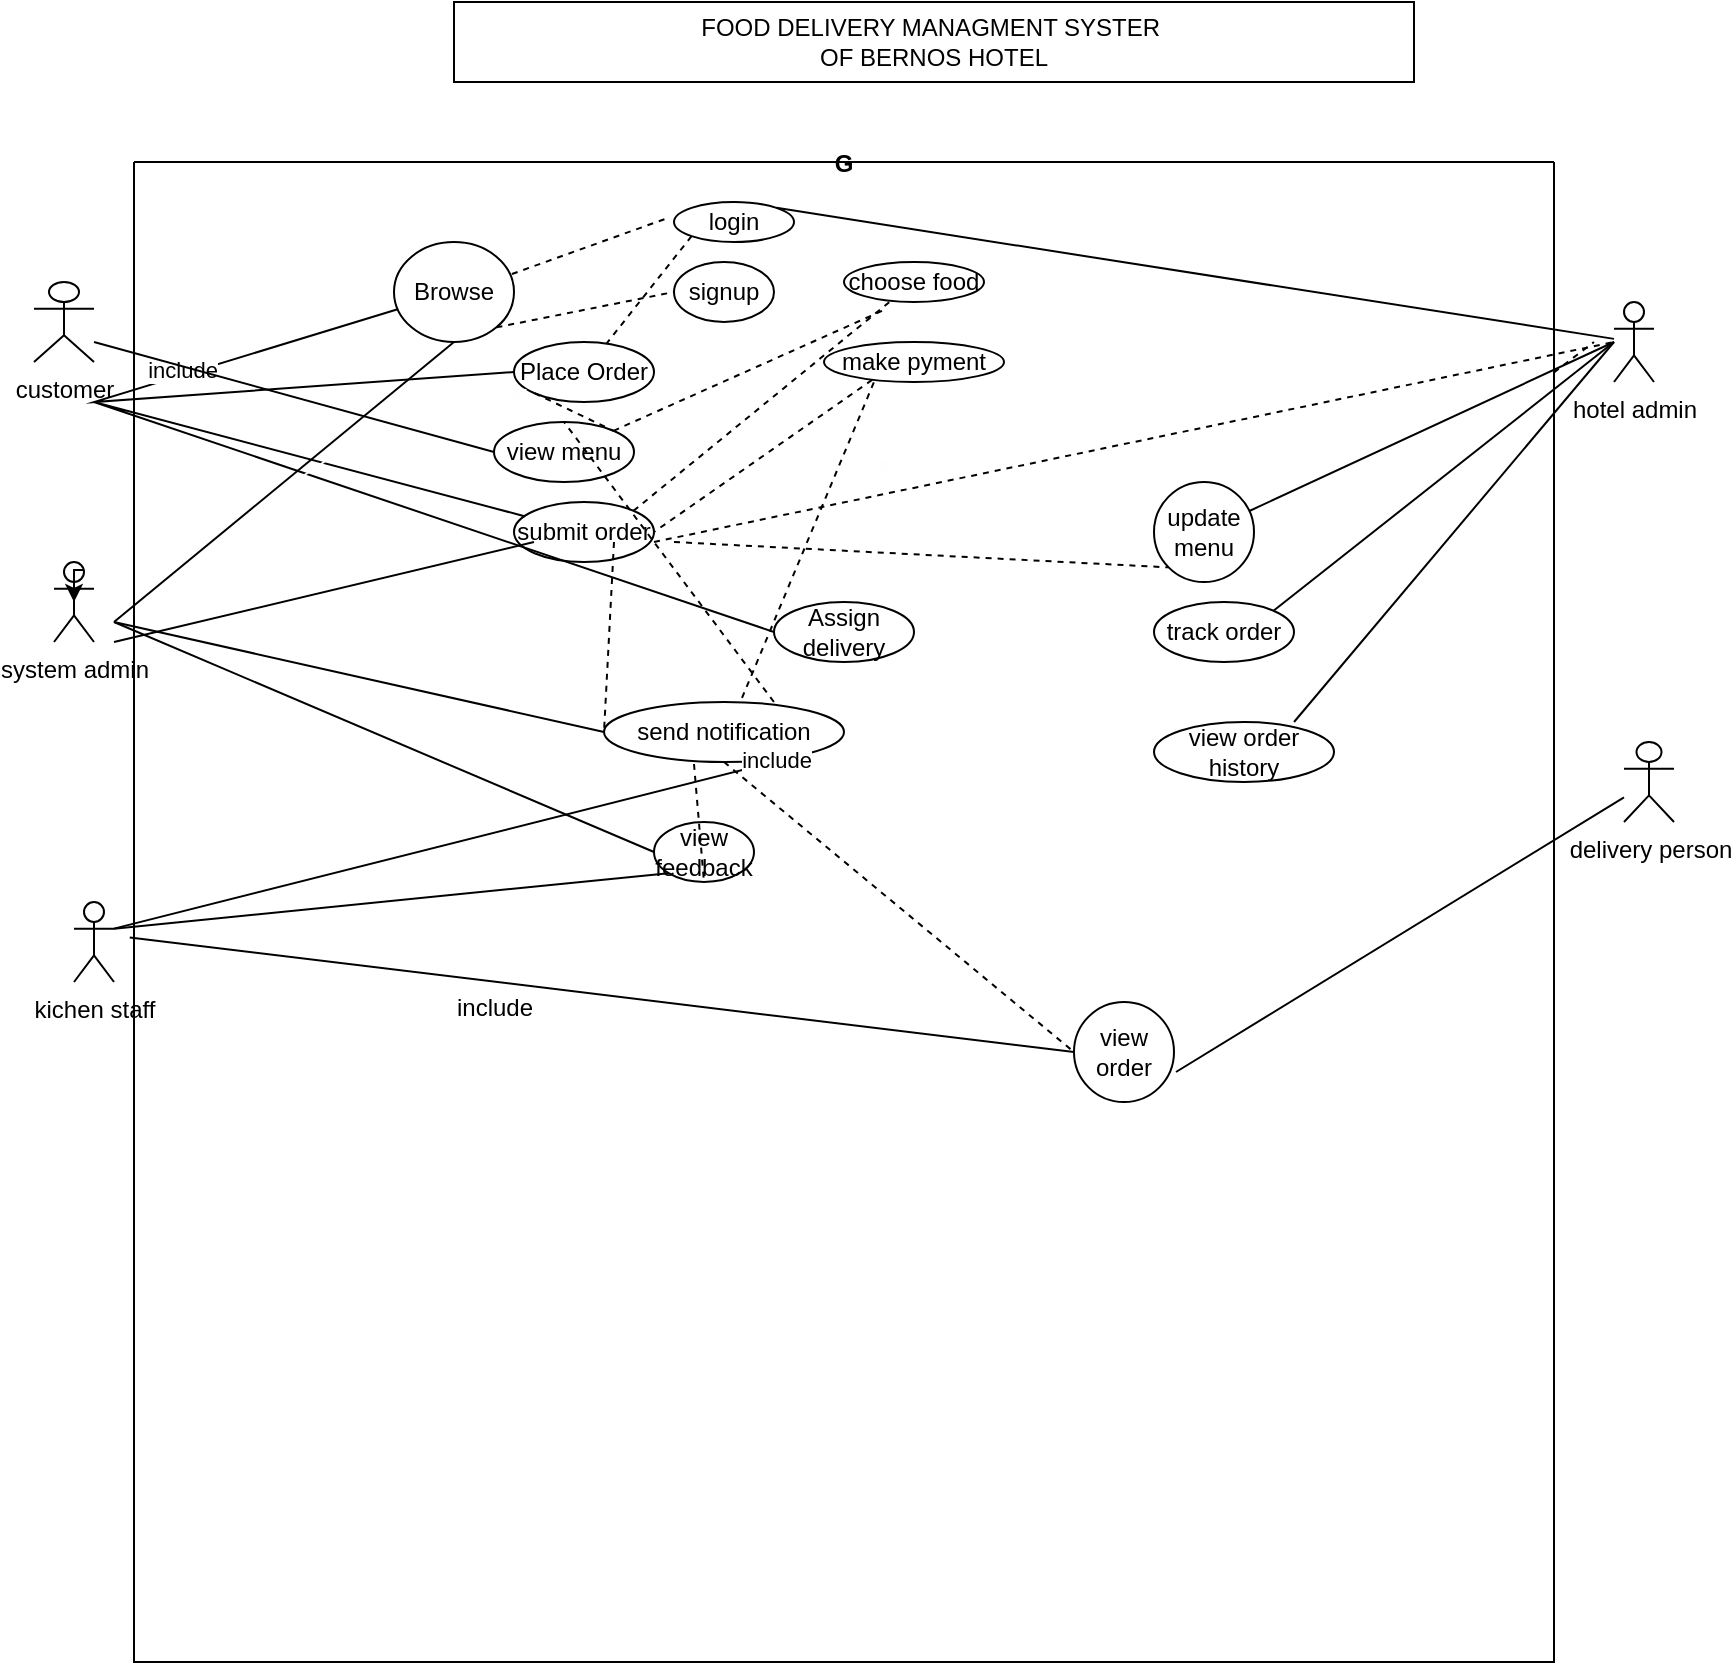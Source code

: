 <mxfile version="26.0.8">
  <diagram name="Page-1" id="uNKYJ9B1QRNPPUBYC1YE">
    <mxGraphModel dx="788" dy="1592" grid="1" gridSize="10" guides="1" tooltips="1" connect="1" arrows="1" fold="1" page="1" pageScale="1" pageWidth="850" pageHeight="1100" math="0" shadow="0">
      <root>
        <mxCell id="0" />
        <mxCell id="1" parent="0" />
        <mxCell id="82IDj3iVrOEZIIXz_pep-4" value="" style="endArrow=classic;html=1;rounded=0;exitX=1;exitY=0.333;exitDx=0;exitDy=0;exitPerimeter=0;strokeColor=light-dark(#FEFEFE,#FFFFFF);" parent="1" source="82IDj3iVrOEZIIXz_pep-18" edge="1">
          <mxGeometry width="50" height="50" relative="1" as="geometry">
            <mxPoint x="160" y="-530" as="sourcePoint" />
            <mxPoint x="460" y="-540" as="targetPoint" />
            <Array as="points">
              <mxPoint x="300" y="-490" />
              <mxPoint x="330" y="-490" />
            </Array>
          </mxGeometry>
        </mxCell>
        <mxCell id="82IDj3iVrOEZIIXz_pep-7" value="FOOD DELIVERY MANAGMENT SYSTER&amp;nbsp;&lt;div&gt;OF BERNOS HOTEL&lt;/div&gt;" style="whiteSpace=wrap;html=1;align=center;" parent="1" vertex="1">
          <mxGeometry x="240" y="-770" width="480" height="40" as="geometry" />
        </mxCell>
        <mxCell id="82IDj3iVrOEZIIXz_pep-11" value="G" style="swimlane;startSize=0;" parent="1" vertex="1">
          <mxGeometry x="80" y="-690" width="710" height="750" as="geometry" />
        </mxCell>
        <mxCell id="82IDj3iVrOEZIIXz_pep-16" value="Browse" style="shape=ellipse;html=1;dashed=0;whiteSpace=wrap;perimeter=ellipsePerimeter;" parent="82IDj3iVrOEZIIXz_pep-11" vertex="1">
          <mxGeometry x="130" y="40" width="60" height="50" as="geometry" />
        </mxCell>
        <mxCell id="82IDj3iVrOEZIIXz_pep-20" value="submit order" style="shape=ellipse;html=1;dashed=0;whiteSpace=wrap;perimeter=ellipsePerimeter;" parent="82IDj3iVrOEZIIXz_pep-11" vertex="1">
          <mxGeometry x="190" y="170" width="70" height="30" as="geometry" />
        </mxCell>
        <mxCell id="82IDj3iVrOEZIIXz_pep-18" value="Place Order" style="shape=ellipse;html=1;dashed=0;whiteSpace=wrap;perimeter=ellipsePerimeter;" parent="82IDj3iVrOEZIIXz_pep-11" vertex="1">
          <mxGeometry x="190" y="90" width="70" height="30" as="geometry" />
        </mxCell>
        <mxCell id="82IDj3iVrOEZIIXz_pep-23" value="" style="endArrow=none;html=1;rounded=0;exitX=0;exitY=0.5;exitDx=0;exitDy=0;" parent="82IDj3iVrOEZIIXz_pep-11" source="82IDj3iVrOEZIIXz_pep-18" target="82IDj3iVrOEZIIXz_pep-16" edge="1">
          <mxGeometry width="50" height="50" relative="1" as="geometry">
            <mxPoint x="170" y="160" as="sourcePoint" />
            <mxPoint x="360" y="130" as="targetPoint" />
            <Array as="points">
              <mxPoint x="-20" y="120" />
            </Array>
          </mxGeometry>
        </mxCell>
        <mxCell id="V3vkMZOiI83B4uo7UNX7-9" value="include" style="edgeLabel;html=1;align=center;verticalAlign=middle;resizable=0;points=[];" parent="82IDj3iVrOEZIIXz_pep-23" vertex="1" connectable="0">
          <mxGeometry x="0.393" y="3" relative="1" as="geometry">
            <mxPoint as="offset" />
          </mxGeometry>
        </mxCell>
        <mxCell id="82IDj3iVrOEZIIXz_pep-24" value="" style="endArrow=none;html=1;rounded=0;exitX=0;exitY=0.5;exitDx=0;exitDy=0;" parent="82IDj3iVrOEZIIXz_pep-11" source="V3vkMZOiI83B4uo7UNX7-72" target="82IDj3iVrOEZIIXz_pep-20" edge="1">
          <mxGeometry width="50" height="50" relative="1" as="geometry">
            <mxPoint x="180" y="210" as="sourcePoint" />
            <mxPoint x="370" y="130" as="targetPoint" />
            <Array as="points">
              <mxPoint x="-20" y="120" />
            </Array>
          </mxGeometry>
        </mxCell>
        <mxCell id="V3vkMZOiI83B4uo7UNX7-14" value="login" style="shape=ellipse;html=1;dashed=0;whiteSpace=wrap;perimeter=ellipsePerimeter;" parent="82IDj3iVrOEZIIXz_pep-11" vertex="1">
          <mxGeometry x="270" y="20" width="60" height="20" as="geometry" />
        </mxCell>
        <mxCell id="V3vkMZOiI83B4uo7UNX7-16" value="" style="endArrow=none;dashed=1;html=1;rounded=0;exitX=0.983;exitY=0.32;exitDx=0;exitDy=0;exitPerimeter=0;entryX=-0.033;entryY=0.38;entryDx=0;entryDy=0;entryPerimeter=0;" parent="82IDj3iVrOEZIIXz_pep-11" source="82IDj3iVrOEZIIXz_pep-16" target="V3vkMZOiI83B4uo7UNX7-14" edge="1">
          <mxGeometry width="50" height="50" relative="1" as="geometry">
            <mxPoint x="460" y="190" as="sourcePoint" />
            <mxPoint x="510" y="140" as="targetPoint" />
          </mxGeometry>
        </mxCell>
        <mxCell id="V3vkMZOiI83B4uo7UNX7-19" value="" style="endArrow=none;dashed=1;html=1;rounded=0;exitX=1;exitY=1;exitDx=0;exitDy=0;entryX=0;entryY=0.5;entryDx=0;entryDy=0;" parent="82IDj3iVrOEZIIXz_pep-11" source="82IDj3iVrOEZIIXz_pep-16" target="V3vkMZOiI83B4uo7UNX7-20" edge="1">
          <mxGeometry width="50" height="50" relative="1" as="geometry">
            <mxPoint x="470" y="300" as="sourcePoint" />
            <mxPoint x="520" y="250" as="targetPoint" />
          </mxGeometry>
        </mxCell>
        <mxCell id="V3vkMZOiI83B4uo7UNX7-20" value="signup" style="ellipse;whiteSpace=wrap;html=1;" parent="82IDj3iVrOEZIIXz_pep-11" vertex="1">
          <mxGeometry x="270" y="50" width="50" height="30" as="geometry" />
        </mxCell>
        <mxCell id="V3vkMZOiI83B4uo7UNX7-24" value="view feedback" style="ellipse;whiteSpace=wrap;html=1;" parent="82IDj3iVrOEZIIXz_pep-11" vertex="1">
          <mxGeometry x="260" y="330" width="50" height="30" as="geometry" />
        </mxCell>
        <mxCell id="V3vkMZOiI83B4uo7UNX7-35" value="send notification" style="ellipse;whiteSpace=wrap;html=1;" parent="82IDj3iVrOEZIIXz_pep-11" vertex="1">
          <mxGeometry x="235" y="270" width="120" height="30" as="geometry" />
        </mxCell>
        <mxCell id="V3vkMZOiI83B4uo7UNX7-44" value="view menu" style="ellipse;whiteSpace=wrap;html=1;" parent="82IDj3iVrOEZIIXz_pep-11" vertex="1">
          <mxGeometry x="180" y="130" width="70" height="30" as="geometry" />
        </mxCell>
        <mxCell id="V3vkMZOiI83B4uo7UNX7-46" value="" style="endArrow=none;dashed=1;html=1;rounded=0;exitX=0;exitY=1;exitDx=0;exitDy=0;" parent="82IDj3iVrOEZIIXz_pep-11" source="V3vkMZOiI83B4uo7UNX7-14" target="82IDj3iVrOEZIIXz_pep-18" edge="1">
          <mxGeometry width="50" height="50" relative="1" as="geometry">
            <mxPoint x="480" y="220" as="sourcePoint" />
            <mxPoint x="530" y="170" as="targetPoint" />
          </mxGeometry>
        </mxCell>
        <mxCell id="V3vkMZOiI83B4uo7UNX7-49" value="make pyment" style="ellipse;whiteSpace=wrap;html=1;" parent="82IDj3iVrOEZIIXz_pep-11" vertex="1">
          <mxGeometry x="345" y="90" width="90" height="20" as="geometry" />
        </mxCell>
        <mxCell id="V3vkMZOiI83B4uo7UNX7-61" value="" style="endArrow=none;dashed=1;html=1;rounded=0;exitX=0;exitY=1;exitDx=0;exitDy=0;entryX=1;entryY=0;entryDx=0;entryDy=0;" parent="82IDj3iVrOEZIIXz_pep-11" source="82IDj3iVrOEZIIXz_pep-18" target="V3vkMZOiI83B4uo7UNX7-44" edge="1">
          <mxGeometry width="50" height="50" relative="1" as="geometry">
            <mxPoint x="360" y="280" as="sourcePoint" />
            <mxPoint x="410" y="230" as="targetPoint" />
          </mxGeometry>
        </mxCell>
        <mxCell id="V3vkMZOiI83B4uo7UNX7-60" value="" style="endArrow=none;dashed=1;html=1;rounded=0;entryX=0.5;entryY=0;entryDx=0;entryDy=0;exitX=0.708;exitY=0;exitDx=0;exitDy=0;exitPerimeter=0;" parent="82IDj3iVrOEZIIXz_pep-11" source="V3vkMZOiI83B4uo7UNX7-35" target="V3vkMZOiI83B4uo7UNX7-44" edge="1">
          <mxGeometry width="50" height="50" relative="1" as="geometry">
            <mxPoint x="370" y="260" as="sourcePoint" />
            <mxPoint x="420" y="210" as="targetPoint" />
          </mxGeometry>
        </mxCell>
        <mxCell id="V3vkMZOiI83B4uo7UNX7-72" value="Assign delivery" style="shape=ellipse;html=1;dashed=0;whiteSpace=wrap;perimeter=ellipsePerimeter;" parent="82IDj3iVrOEZIIXz_pep-11" vertex="1">
          <mxGeometry x="320" y="220" width="70" height="30" as="geometry" />
        </mxCell>
        <mxCell id="V3vkMZOiI83B4uo7UNX7-79" value="" style="endArrow=none;dashed=1;html=1;rounded=0;exitX=0.267;exitY=0.95;exitDx=0;exitDy=0;exitPerimeter=0;entryX=1;entryY=0.5;entryDx=0;entryDy=0;" parent="82IDj3iVrOEZIIXz_pep-11" source="V3vkMZOiI83B4uo7UNX7-49" target="82IDj3iVrOEZIIXz_pep-20" edge="1">
          <mxGeometry width="50" height="50" relative="1" as="geometry">
            <mxPoint x="370" y="260" as="sourcePoint" />
            <mxPoint x="420" y="210" as="targetPoint" />
          </mxGeometry>
        </mxCell>
        <mxCell id="V3vkMZOiI83B4uo7UNX7-82" value="" style="endArrow=none;dashed=1;html=1;rounded=0;exitX=0.375;exitY=1.033;exitDx=0;exitDy=0;exitPerimeter=0;entryX=0.5;entryY=1;entryDx=0;entryDy=0;" parent="82IDj3iVrOEZIIXz_pep-11" source="V3vkMZOiI83B4uo7UNX7-35" target="V3vkMZOiI83B4uo7UNX7-24" edge="1">
          <mxGeometry width="50" height="50" relative="1" as="geometry">
            <mxPoint x="370" y="260" as="sourcePoint" />
            <mxPoint x="420" y="210" as="targetPoint" />
          </mxGeometry>
        </mxCell>
        <mxCell id="V3vkMZOiI83B4uo7UNX7-83" value="view order" style="ellipse;whiteSpace=wrap;html=1;aspect=fixed;" parent="82IDj3iVrOEZIIXz_pep-11" vertex="1">
          <mxGeometry x="470" y="420" width="50" height="50" as="geometry" />
        </mxCell>
        <mxCell id="V3vkMZOiI83B4uo7UNX7-84" value="" style="endArrow=none;dashed=1;html=1;rounded=0;entryX=0;entryY=0.5;entryDx=0;entryDy=0;exitX=0.5;exitY=1;exitDx=0;exitDy=0;" parent="82IDj3iVrOEZIIXz_pep-11" source="V3vkMZOiI83B4uo7UNX7-35" target="V3vkMZOiI83B4uo7UNX7-83" edge="1">
          <mxGeometry width="50" height="50" relative="1" as="geometry">
            <mxPoint x="370" y="360" as="sourcePoint" />
            <mxPoint x="420" y="310" as="targetPoint" />
          </mxGeometry>
        </mxCell>
        <mxCell id="V3vkMZOiI83B4uo7UNX7-91" value="" style="endArrow=none;html=1;rounded=0;exitX=-0.003;exitY=0.517;exitDx=0;exitDy=0;exitPerimeter=0;entryX=0;entryY=0.5;entryDx=0;entryDy=0;" parent="82IDj3iVrOEZIIXz_pep-11" source="82IDj3iVrOEZIIXz_pep-11" target="V3vkMZOiI83B4uo7UNX7-83" edge="1">
          <mxGeometry width="50" height="50" relative="1" as="geometry">
            <mxPoint x="410" y="550" as="sourcePoint" />
            <mxPoint x="460" y="500" as="targetPoint" />
          </mxGeometry>
        </mxCell>
        <mxCell id="V3vkMZOiI83B4uo7UNX7-98" value="update menu" style="ellipse;whiteSpace=wrap;html=1;aspect=fixed;" parent="82IDj3iVrOEZIIXz_pep-11" vertex="1">
          <mxGeometry x="510" y="160" width="50" height="50" as="geometry" />
        </mxCell>
        <mxCell id="V3vkMZOiI83B4uo7UNX7-97" value="" style="endArrow=none;html=1;rounded=0;" parent="82IDj3iVrOEZIIXz_pep-11" target="V3vkMZOiI83B4uo7UNX7-98" edge="1">
          <mxGeometry width="50" height="50" relative="1" as="geometry">
            <mxPoint x="740" y="90" as="sourcePoint" />
            <mxPoint x="740" y="90" as="targetPoint" />
          </mxGeometry>
        </mxCell>
        <mxCell id="V3vkMZOiI83B4uo7UNX7-99" value="track order" style="ellipse;whiteSpace=wrap;html=1;" parent="82IDj3iVrOEZIIXz_pep-11" vertex="1">
          <mxGeometry x="510" y="220" width="70" height="30" as="geometry" />
        </mxCell>
        <mxCell id="V3vkMZOiI83B4uo7UNX7-101" value="view order history" style="ellipse;whiteSpace=wrap;html=1;" parent="82IDj3iVrOEZIIXz_pep-11" vertex="1">
          <mxGeometry x="510" y="280" width="90" height="30" as="geometry" />
        </mxCell>
        <mxCell id="82IDj3iVrOEZIIXz_pep-12" value="customer" style="shape=umlActor;verticalLabelPosition=bottom;verticalAlign=top;html=1;outlineConnect=0;" parent="1" vertex="1">
          <mxGeometry x="30" y="-630" width="30" height="40" as="geometry" />
        </mxCell>
        <mxCell id="82IDj3iVrOEZIIXz_pep-13" value="hotel admin" style="shape=umlActor;verticalLabelPosition=bottom;verticalAlign=top;html=1;outlineConnect=0;" parent="1" vertex="1">
          <mxGeometry x="820" y="-620" width="20" height="40" as="geometry" />
        </mxCell>
        <mxCell id="82IDj3iVrOEZIIXz_pep-15" value="delivery person" style="shape=umlActor;verticalLabelPosition=bottom;verticalAlign=top;html=1;outlineConnect=0;" parent="1" vertex="1">
          <mxGeometry x="825" y="-400" width="25" height="40" as="geometry" />
        </mxCell>
        <mxCell id="82IDj3iVrOEZIIXz_pep-19" value="" style="endArrow=classic;html=1;rounded=0;exitX=1;exitY=0.333;exitDx=0;exitDy=0;exitPerimeter=0;strokeColor=light-dark(#FEFEFE,#FFFFFF);" parent="1" target="82IDj3iVrOEZIIXz_pep-18" edge="1">
          <mxGeometry width="50" height="50" relative="1" as="geometry">
            <mxPoint x="160" y="-530" as="sourcePoint" />
            <mxPoint x="460" y="-540" as="targetPoint" />
            <Array as="points">
              <mxPoint x="190" y="-550" />
            </Array>
          </mxGeometry>
        </mxCell>
        <mxCell id="V3vkMZOiI83B4uo7UNX7-1" value="system admin" style="shape=umlActor;verticalLabelPosition=bottom;verticalAlign=top;html=1;outlineConnect=0;" parent="1" vertex="1">
          <mxGeometry x="40" y="-490" width="20" height="40" as="geometry" />
        </mxCell>
        <mxCell id="V3vkMZOiI83B4uo7UNX7-2" style="edgeStyle=orthogonalEdgeStyle;rounded=0;orthogonalLoop=1;jettySize=auto;html=1;exitX=0.75;exitY=0.1;exitDx=0;exitDy=0;exitPerimeter=0;entryX=0.5;entryY=0.5;entryDx=0;entryDy=0;entryPerimeter=0;" parent="1" source="V3vkMZOiI83B4uo7UNX7-1" target="V3vkMZOiI83B4uo7UNX7-1" edge="1">
          <mxGeometry relative="1" as="geometry" />
        </mxCell>
        <mxCell id="V3vkMZOiI83B4uo7UNX7-5" value="kichen staff" style="shape=umlActor;verticalLabelPosition=bottom;verticalAlign=top;html=1;outlineConnect=0;" parent="1" vertex="1">
          <mxGeometry x="50" y="-320" width="20" height="40" as="geometry" />
        </mxCell>
        <mxCell id="V3vkMZOiI83B4uo7UNX7-32" value="" style="endArrow=none;html=1;rounded=0;entryX=0;entryY=0.5;entryDx=0;entryDy=0;" parent="1" target="V3vkMZOiI83B4uo7UNX7-24" edge="1">
          <mxGeometry width="50" height="50" relative="1" as="geometry">
            <mxPoint x="70" y="-460" as="sourcePoint" />
            <mxPoint x="600" y="-460" as="targetPoint" />
          </mxGeometry>
        </mxCell>
        <mxCell id="V3vkMZOiI83B4uo7UNX7-36" value="" style="endArrow=none;html=1;rounded=0;entryX=0;entryY=0.5;entryDx=0;entryDy=0;" parent="1" target="V3vkMZOiI83B4uo7UNX7-35" edge="1">
          <mxGeometry width="50" height="50" relative="1" as="geometry">
            <mxPoint x="70" y="-460" as="sourcePoint" />
            <mxPoint x="610" y="-460" as="targetPoint" />
          </mxGeometry>
        </mxCell>
        <mxCell id="V3vkMZOiI83B4uo7UNX7-41" value="" style="endArrow=none;html=1;rounded=0;exitX=1;exitY=0.333;exitDx=0;exitDy=0;exitPerimeter=0;entryX=1;entryY=1;entryDx=0;entryDy=0;" parent="1" source="V3vkMZOiI83B4uo7UNX7-5" target="V3vkMZOiI83B4uo7UNX7-35" edge="1">
          <mxGeometry width="50" height="50" relative="1" as="geometry">
            <mxPoint x="560" y="-410" as="sourcePoint" />
            <mxPoint x="610" y="-460" as="targetPoint" />
          </mxGeometry>
        </mxCell>
        <mxCell id="V3vkMZOiI83B4uo7UNX7-42" value="include" style="edgeLabel;html=1;align=center;verticalAlign=middle;resizable=0;points=[];" parent="V3vkMZOiI83B4uo7UNX7-41" vertex="1" connectable="0">
          <mxGeometry x="0.901" y="1" relative="1" as="geometry">
            <mxPoint x="1" as="offset" />
          </mxGeometry>
        </mxCell>
        <mxCell id="V3vkMZOiI83B4uo7UNX7-43" value="" style="endArrow=none;html=1;rounded=0;exitX=1;exitY=0.333;exitDx=0;exitDy=0;exitPerimeter=0;entryX=0;entryY=1;entryDx=0;entryDy=0;" parent="1" source="V3vkMZOiI83B4uo7UNX7-5" target="V3vkMZOiI83B4uo7UNX7-24" edge="1">
          <mxGeometry width="50" height="50" relative="1" as="geometry">
            <mxPoint x="560" y="-410" as="sourcePoint" />
            <mxPoint x="610" y="-460" as="targetPoint" />
          </mxGeometry>
        </mxCell>
        <mxCell id="V3vkMZOiI83B4uo7UNX7-45" value="" style="endArrow=none;html=1;rounded=0;entryX=0;entryY=0.5;entryDx=0;entryDy=0;" parent="1" target="V3vkMZOiI83B4uo7UNX7-44" edge="1">
          <mxGeometry width="50" height="50" relative="1" as="geometry">
            <mxPoint x="60" y="-600" as="sourcePoint" />
            <mxPoint x="610" y="-450" as="targetPoint" />
          </mxGeometry>
        </mxCell>
        <mxCell id="V3vkMZOiI83B4uo7UNX7-54" value="" style="endArrow=none;html=1;rounded=0;entryX=0.5;entryY=1;entryDx=0;entryDy=0;" parent="1" target="82IDj3iVrOEZIIXz_pep-16" edge="1">
          <mxGeometry width="50" height="50" relative="1" as="geometry">
            <mxPoint x="70" y="-460" as="sourcePoint" />
            <mxPoint x="620" y="-540" as="targetPoint" />
          </mxGeometry>
        </mxCell>
        <mxCell id="V3vkMZOiI83B4uo7UNX7-77" value="" style="endArrow=none;html=1;rounded=0;" parent="1" edge="1">
          <mxGeometry width="50" height="50" relative="1" as="geometry">
            <mxPoint x="70" y="-450" as="sourcePoint" />
            <mxPoint x="280" y="-500" as="targetPoint" />
          </mxGeometry>
        </mxCell>
        <mxCell id="V3vkMZOiI83B4uo7UNX7-78" value="" style="endArrow=none;dashed=1;html=1;rounded=0;entryX=0;entryY=0.5;entryDx=0;entryDy=0;" parent="1" target="V3vkMZOiI83B4uo7UNX7-35" edge="1">
          <mxGeometry width="50" height="50" relative="1" as="geometry">
            <mxPoint x="320" y="-500" as="sourcePoint" />
            <mxPoint x="540" y="-490" as="targetPoint" />
          </mxGeometry>
        </mxCell>
        <mxCell id="V3vkMZOiI83B4uo7UNX7-90" value="" style="endArrow=none;html=1;rounded=0;exitX=1.02;exitY=0.7;exitDx=0;exitDy=0;exitPerimeter=0;" parent="1" source="V3vkMZOiI83B4uo7UNX7-83" target="82IDj3iVrOEZIIXz_pep-15" edge="1">
          <mxGeometry width="50" height="50" relative="1" as="geometry">
            <mxPoint x="490" y="-140" as="sourcePoint" />
            <mxPoint x="540" y="-190" as="targetPoint" />
          </mxGeometry>
        </mxCell>
        <mxCell id="V3vkMZOiI83B4uo7UNX7-92" value="include" style="text;html=1;align=center;verticalAlign=middle;resizable=0;points=[];autosize=1;strokeColor=none;fillColor=none;" parent="1" vertex="1">
          <mxGeometry x="230" y="-282" width="60" height="30" as="geometry" />
        </mxCell>
        <mxCell id="V3vkMZOiI83B4uo7UNX7-93" value="" style="endArrow=none;html=1;rounded=0;exitX=1;exitY=0;exitDx=0;exitDy=0;" parent="1" source="V3vkMZOiI83B4uo7UNX7-14" target="82IDj3iVrOEZIIXz_pep-13" edge="1">
          <mxGeometry width="50" height="50" relative="1" as="geometry">
            <mxPoint x="490" y="-540" as="sourcePoint" />
            <mxPoint x="540" y="-590" as="targetPoint" />
          </mxGeometry>
        </mxCell>
        <mxCell id="V3vkMZOiI83B4uo7UNX7-47" value="choose food" style="ellipse;whiteSpace=wrap;html=1;" parent="1" vertex="1">
          <mxGeometry x="435" y="-640" width="70" height="20" as="geometry" />
        </mxCell>
        <mxCell id="V3vkMZOiI83B4uo7UNX7-58" value="" style="endArrow=none;dashed=1;html=1;rounded=0;exitX=1;exitY=0;exitDx=0;exitDy=0;entryX=0.286;entryY=1.2;entryDx=0;entryDy=0;entryPerimeter=0;" parent="1" source="V3vkMZOiI83B4uo7UNX7-44" target="V3vkMZOiI83B4uo7UNX7-47" edge="1">
          <mxGeometry width="50" height="50" relative="1" as="geometry">
            <mxPoint x="440" y="-410" as="sourcePoint" />
            <mxPoint x="490" y="-460" as="targetPoint" />
          </mxGeometry>
        </mxCell>
        <mxCell id="V3vkMZOiI83B4uo7UNX7-94" value="" style="endArrow=none;dashed=1;html=1;rounded=0;exitX=1;exitY=0;exitDx=0;exitDy=0;" parent="1" source="82IDj3iVrOEZIIXz_pep-20" target="V3vkMZOiI83B4uo7UNX7-47" edge="1">
          <mxGeometry width="50" height="50" relative="1" as="geometry">
            <mxPoint x="330" y="-516" as="sourcePoint" />
            <mxPoint x="500" y="-650" as="targetPoint" />
          </mxGeometry>
        </mxCell>
        <mxCell id="V3vkMZOiI83B4uo7UNX7-95" value="" style="endArrow=none;dashed=1;html=1;rounded=0;" parent="1" edge="1">
          <mxGeometry width="50" height="50" relative="1" as="geometry">
            <mxPoint x="340" y="-500" as="sourcePoint" />
            <mxPoint x="820" y="-600" as="targetPoint" />
          </mxGeometry>
        </mxCell>
        <mxCell id="V3vkMZOiI83B4uo7UNX7-100" value="" style="endArrow=none;html=1;rounded=0;exitX=1;exitY=0;exitDx=0;exitDy=0;" parent="1" source="V3vkMZOiI83B4uo7UNX7-99" edge="1">
          <mxGeometry width="50" height="50" relative="1" as="geometry">
            <mxPoint x="490" y="-440" as="sourcePoint" />
            <mxPoint x="820" y="-600" as="targetPoint" />
          </mxGeometry>
        </mxCell>
        <mxCell id="V3vkMZOiI83B4uo7UNX7-102" value="" style="endArrow=none;html=1;rounded=0;exitX=0.778;exitY=0;exitDx=0;exitDy=0;exitPerimeter=0;" parent="1" source="V3vkMZOiI83B4uo7UNX7-101" edge="1">
          <mxGeometry width="50" height="50" relative="1" as="geometry">
            <mxPoint x="490" y="-440" as="sourcePoint" />
            <mxPoint x="820" y="-600" as="targetPoint" />
          </mxGeometry>
        </mxCell>
        <mxCell id="V3vkMZOiI83B4uo7UNX7-105" value="" style="endArrow=none;dashed=1;html=1;rounded=0;exitX=0.575;exitY=-0.067;exitDx=0;exitDy=0;exitPerimeter=0;" parent="1" source="V3vkMZOiI83B4uo7UNX7-35" edge="1">
          <mxGeometry width="50" height="50" relative="1" as="geometry">
            <mxPoint x="490" y="-440" as="sourcePoint" />
            <mxPoint x="450" y="-580" as="targetPoint" />
          </mxGeometry>
        </mxCell>
        <mxCell id="CtbQ_G5vhdU26MrdULa4-1" value="" style="endArrow=none;dashed=1;html=1;rounded=0;" edge="1" parent="1" source="82IDj3iVrOEZIIXz_pep-11">
          <mxGeometry width="50" height="50" relative="1" as="geometry">
            <mxPoint x="550" y="-430" as="sourcePoint" />
            <mxPoint x="810" y="-600" as="targetPoint" />
          </mxGeometry>
        </mxCell>
        <mxCell id="CtbQ_G5vhdU26MrdULa4-3" value="" style="endArrow=none;dashed=1;html=1;rounded=0;entryX=0;entryY=1;entryDx=0;entryDy=0;" edge="1" parent="1" target="V3vkMZOiI83B4uo7UNX7-98">
          <mxGeometry width="50" height="50" relative="1" as="geometry">
            <mxPoint x="350" y="-500" as="sourcePoint" />
            <mxPoint x="600" y="-480" as="targetPoint" />
          </mxGeometry>
        </mxCell>
      </root>
    </mxGraphModel>
  </diagram>
</mxfile>
